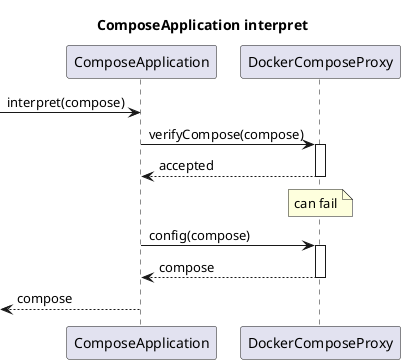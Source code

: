 @startuml
title "ComposeApplication interpret"

participant ComposeApplication as CA
participant DockerComposeProxy as DComp

[->CA: interpret(compose)

CA->DComp ++: verifyCompose(compose)
DComp-->CA --: accepted
Note over DComp: can fail
CA->DComp ++: config(compose)
DComp-->CA --: compose

CA-->[: compose
@end
